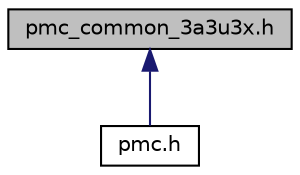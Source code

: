 digraph "pmc_common_3a3u3x.h"
{
  edge [fontname="Helvetica",fontsize="10",labelfontname="Helvetica",labelfontsize="10"];
  node [fontname="Helvetica",fontsize="10",shape=record];
  Node1 [label="pmc_common_3a3u3x.h",height=0.2,width=0.4,color="black", fillcolor="grey75", style="filled", fontcolor="black"];
  Node1 -> Node2 [dir="back",color="midnightblue",fontsize="10",style="solid",fontname="Helvetica"];
  Node2 [label="pmc.h",height=0.2,width=0.4,color="black", fillcolor="white", style="filled",URL="$pmc_8h.html"];
}
